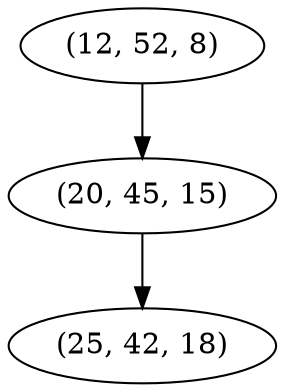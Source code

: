 digraph tree {
    "(12, 52, 8)";
    "(20, 45, 15)";
    "(25, 42, 18)";
    "(12, 52, 8)" -> "(20, 45, 15)";
    "(20, 45, 15)" -> "(25, 42, 18)";
}
